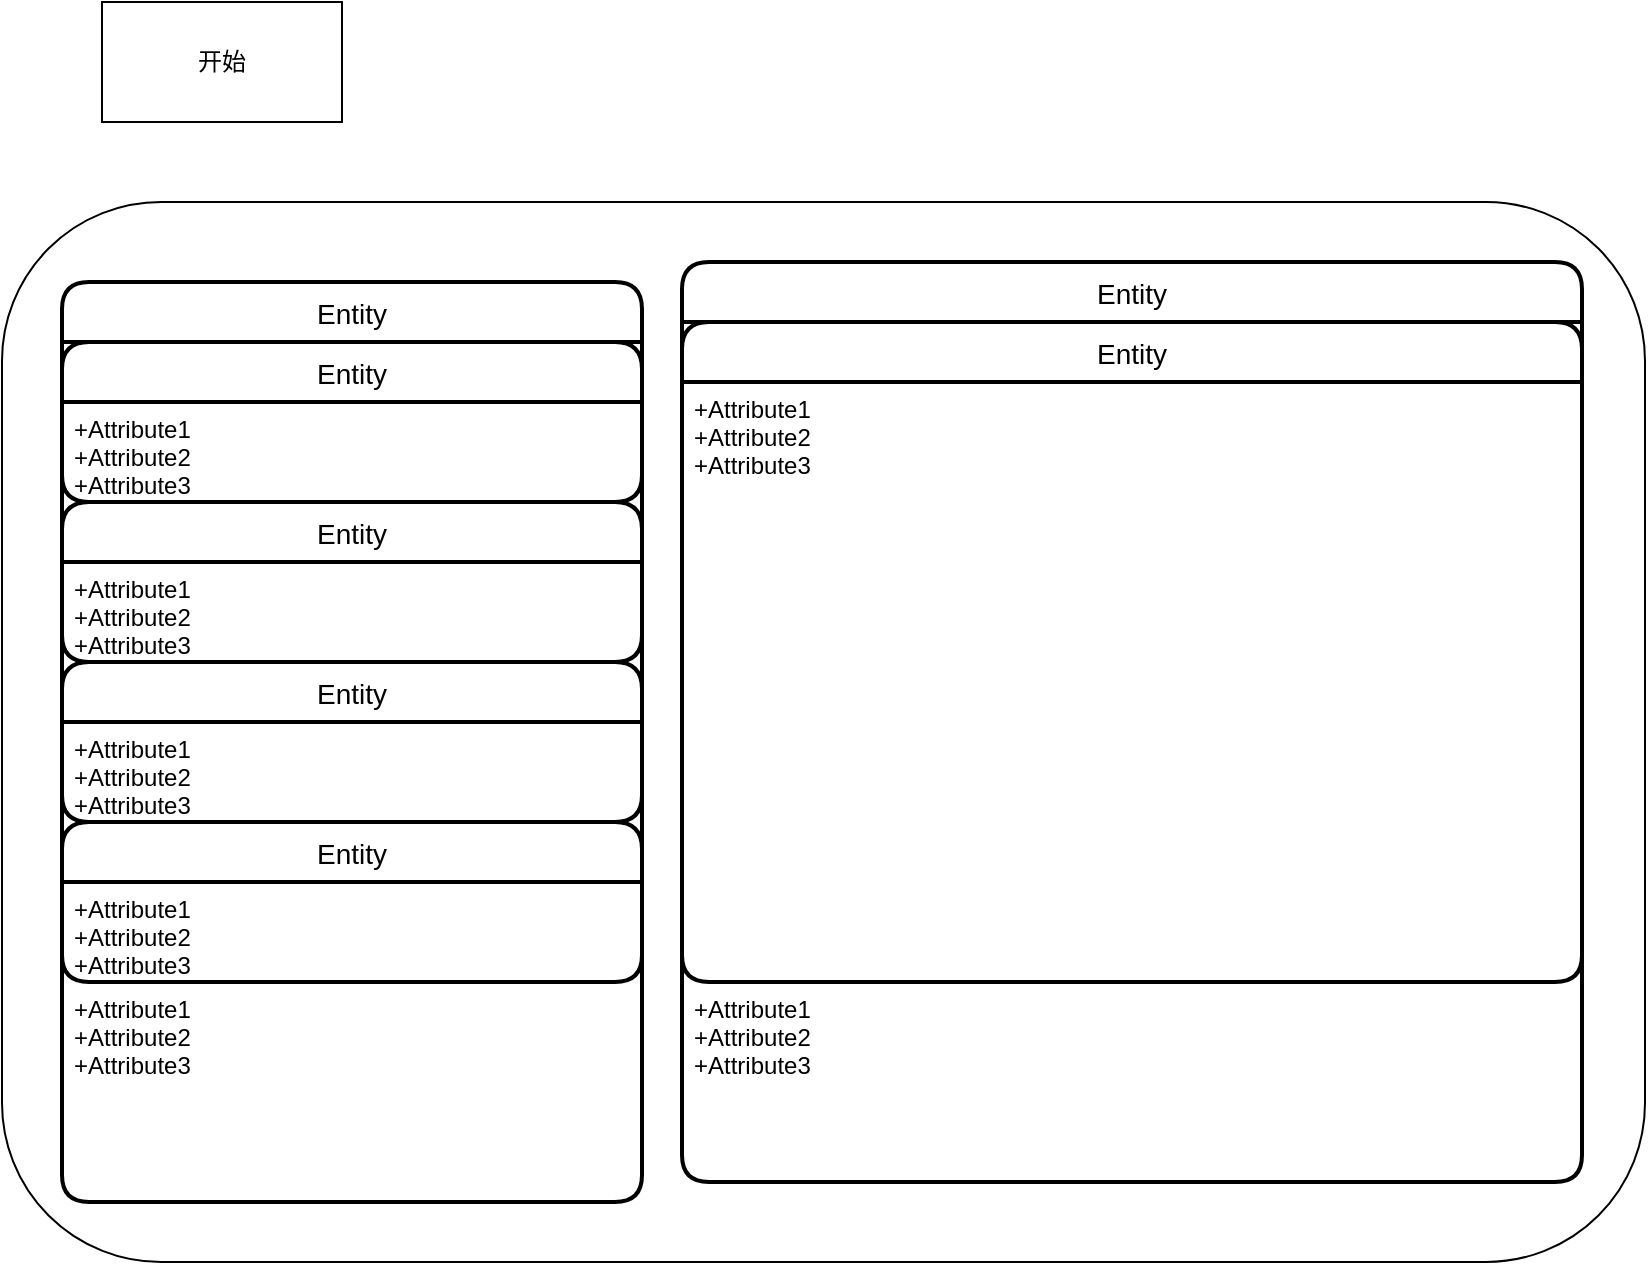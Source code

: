 <mxfile version="14.8.4" type="github">
  <diagram name="Page-1" id="edf60f1a-56cd-e834-aa8a-f176f3a09ee4">
    <mxGraphModel dx="1038" dy="547" grid="1" gridSize="10" guides="1" tooltips="1" connect="1" arrows="1" fold="1" page="1" pageScale="1" pageWidth="2336" pageHeight="1654" background="none" math="0" shadow="0">
      <root>
        <mxCell id="0" />
        <mxCell id="1" parent="0" />
        <mxCell id="zMYwm7KoXepynzTFzxIK-1" value="开始" style="rounded=0;whiteSpace=wrap;html=1;" parent="1" vertex="1">
          <mxGeometry x="200" y="110" width="120" height="60" as="geometry" />
        </mxCell>
        <mxCell id="zMYwm7KoXepynzTFzxIK-3" value="" style="rounded=1;whiteSpace=wrap;html=1;" parent="1" vertex="1">
          <mxGeometry x="150" y="210" width="821.5" height="530" as="geometry" />
        </mxCell>
        <mxCell id="iKV492wR1Tsd7QALSFKC-24" value="Entity" style="swimlane;childLayout=stackLayout;horizontal=1;startSize=30;horizontalStack=0;rounded=1;fontSize=14;fontStyle=0;strokeWidth=2;resizeParent=0;resizeLast=1;shadow=0;dashed=0;align=center;" vertex="1" parent="1">
          <mxGeometry x="490" y="240" width="450" height="460" as="geometry" />
        </mxCell>
        <mxCell id="iKV492wR1Tsd7QALSFKC-28" value="Entity" style="swimlane;childLayout=stackLayout;horizontal=1;startSize=30;horizontalStack=0;rounded=1;fontSize=14;fontStyle=0;strokeWidth=2;resizeParent=0;resizeLast=1;shadow=0;dashed=0;align=center;" vertex="1" parent="iKV492wR1Tsd7QALSFKC-24">
          <mxGeometry y="30" width="450" height="330" as="geometry" />
        </mxCell>
        <mxCell id="iKV492wR1Tsd7QALSFKC-29" value="+Attribute1&#xa;+Attribute2&#xa;+Attribute3" style="align=left;strokeColor=none;fillColor=none;spacingLeft=4;fontSize=12;verticalAlign=top;resizable=0;rotatable=0;part=1;" vertex="1" parent="iKV492wR1Tsd7QALSFKC-28">
          <mxGeometry y="30" width="450" height="300" as="geometry" />
        </mxCell>
        <mxCell id="iKV492wR1Tsd7QALSFKC-25" value="+Attribute1&#xa;+Attribute2&#xa;+Attribute3" style="align=left;strokeColor=none;fillColor=none;spacingLeft=4;fontSize=12;verticalAlign=top;resizable=0;rotatable=0;part=1;" vertex="1" parent="iKV492wR1Tsd7QALSFKC-24">
          <mxGeometry y="360" width="450" height="100" as="geometry" />
        </mxCell>
        <mxCell id="iKV492wR1Tsd7QALSFKC-34" value="Entity" style="swimlane;childLayout=stackLayout;horizontal=1;startSize=30;horizontalStack=0;rounded=1;fontSize=14;fontStyle=0;strokeWidth=2;resizeParent=0;resizeLast=1;shadow=0;dashed=0;align=center;" vertex="1" parent="1">
          <mxGeometry x="180" y="250" width="290" height="460" as="geometry" />
        </mxCell>
        <mxCell id="iKV492wR1Tsd7QALSFKC-36" value="Entity" style="swimlane;childLayout=stackLayout;horizontal=1;startSize=30;horizontalStack=0;rounded=1;fontSize=14;fontStyle=0;strokeWidth=2;resizeParent=0;resizeLast=1;shadow=0;dashed=0;align=center;" vertex="1" parent="iKV492wR1Tsd7QALSFKC-34">
          <mxGeometry y="30" width="290" height="80" as="geometry" />
        </mxCell>
        <mxCell id="iKV492wR1Tsd7QALSFKC-37" value="+Attribute1&#xa;+Attribute2&#xa;+Attribute3" style="align=left;strokeColor=none;fillColor=none;spacingLeft=4;fontSize=12;verticalAlign=top;resizable=0;rotatable=0;part=1;" vertex="1" parent="iKV492wR1Tsd7QALSFKC-36">
          <mxGeometry y="30" width="290" height="50" as="geometry" />
        </mxCell>
        <mxCell id="iKV492wR1Tsd7QALSFKC-38" value="Entity" style="swimlane;childLayout=stackLayout;horizontal=1;startSize=30;horizontalStack=0;rounded=1;fontSize=14;fontStyle=0;strokeWidth=2;resizeParent=0;resizeLast=1;shadow=0;dashed=0;align=center;" vertex="1" parent="iKV492wR1Tsd7QALSFKC-34">
          <mxGeometry y="110" width="290" height="80" as="geometry" />
        </mxCell>
        <mxCell id="iKV492wR1Tsd7QALSFKC-39" value="+Attribute1&#xa;+Attribute2&#xa;+Attribute3" style="align=left;strokeColor=none;fillColor=none;spacingLeft=4;fontSize=12;verticalAlign=top;resizable=0;rotatable=0;part=1;" vertex="1" parent="iKV492wR1Tsd7QALSFKC-38">
          <mxGeometry y="30" width="290" height="50" as="geometry" />
        </mxCell>
        <mxCell id="iKV492wR1Tsd7QALSFKC-40" value="Entity" style="swimlane;childLayout=stackLayout;horizontal=1;startSize=30;horizontalStack=0;rounded=1;fontSize=14;fontStyle=0;strokeWidth=2;resizeParent=0;resizeLast=1;shadow=0;dashed=0;align=center;" vertex="1" parent="iKV492wR1Tsd7QALSFKC-34">
          <mxGeometry y="190" width="290" height="80" as="geometry" />
        </mxCell>
        <mxCell id="iKV492wR1Tsd7QALSFKC-41" value="+Attribute1&#xa;+Attribute2&#xa;+Attribute3" style="align=left;strokeColor=none;fillColor=none;spacingLeft=4;fontSize=12;verticalAlign=top;resizable=0;rotatable=0;part=1;" vertex="1" parent="iKV492wR1Tsd7QALSFKC-40">
          <mxGeometry y="30" width="290" height="50" as="geometry" />
        </mxCell>
        <mxCell id="iKV492wR1Tsd7QALSFKC-44" value="Entity" style="swimlane;childLayout=stackLayout;horizontal=1;startSize=30;horizontalStack=0;rounded=1;fontSize=14;fontStyle=0;strokeWidth=2;resizeParent=0;resizeLast=1;shadow=0;dashed=0;align=center;" vertex="1" parent="iKV492wR1Tsd7QALSFKC-34">
          <mxGeometry y="270" width="290" height="80" as="geometry" />
        </mxCell>
        <mxCell id="iKV492wR1Tsd7QALSFKC-45" value="+Attribute1&#xa;+Attribute2&#xa;+Attribute3" style="align=left;strokeColor=none;fillColor=none;spacingLeft=4;fontSize=12;verticalAlign=top;resizable=0;rotatable=0;part=1;" vertex="1" parent="iKV492wR1Tsd7QALSFKC-44">
          <mxGeometry y="30" width="290" height="50" as="geometry" />
        </mxCell>
        <mxCell id="iKV492wR1Tsd7QALSFKC-35" value="+Attribute1&#xa;+Attribute2&#xa;+Attribute3" style="align=left;strokeColor=none;fillColor=none;spacingLeft=4;fontSize=12;verticalAlign=top;resizable=0;rotatable=0;part=1;" vertex="1" parent="iKV492wR1Tsd7QALSFKC-34">
          <mxGeometry y="350" width="290" height="110" as="geometry" />
        </mxCell>
      </root>
    </mxGraphModel>
  </diagram>
</mxfile>
